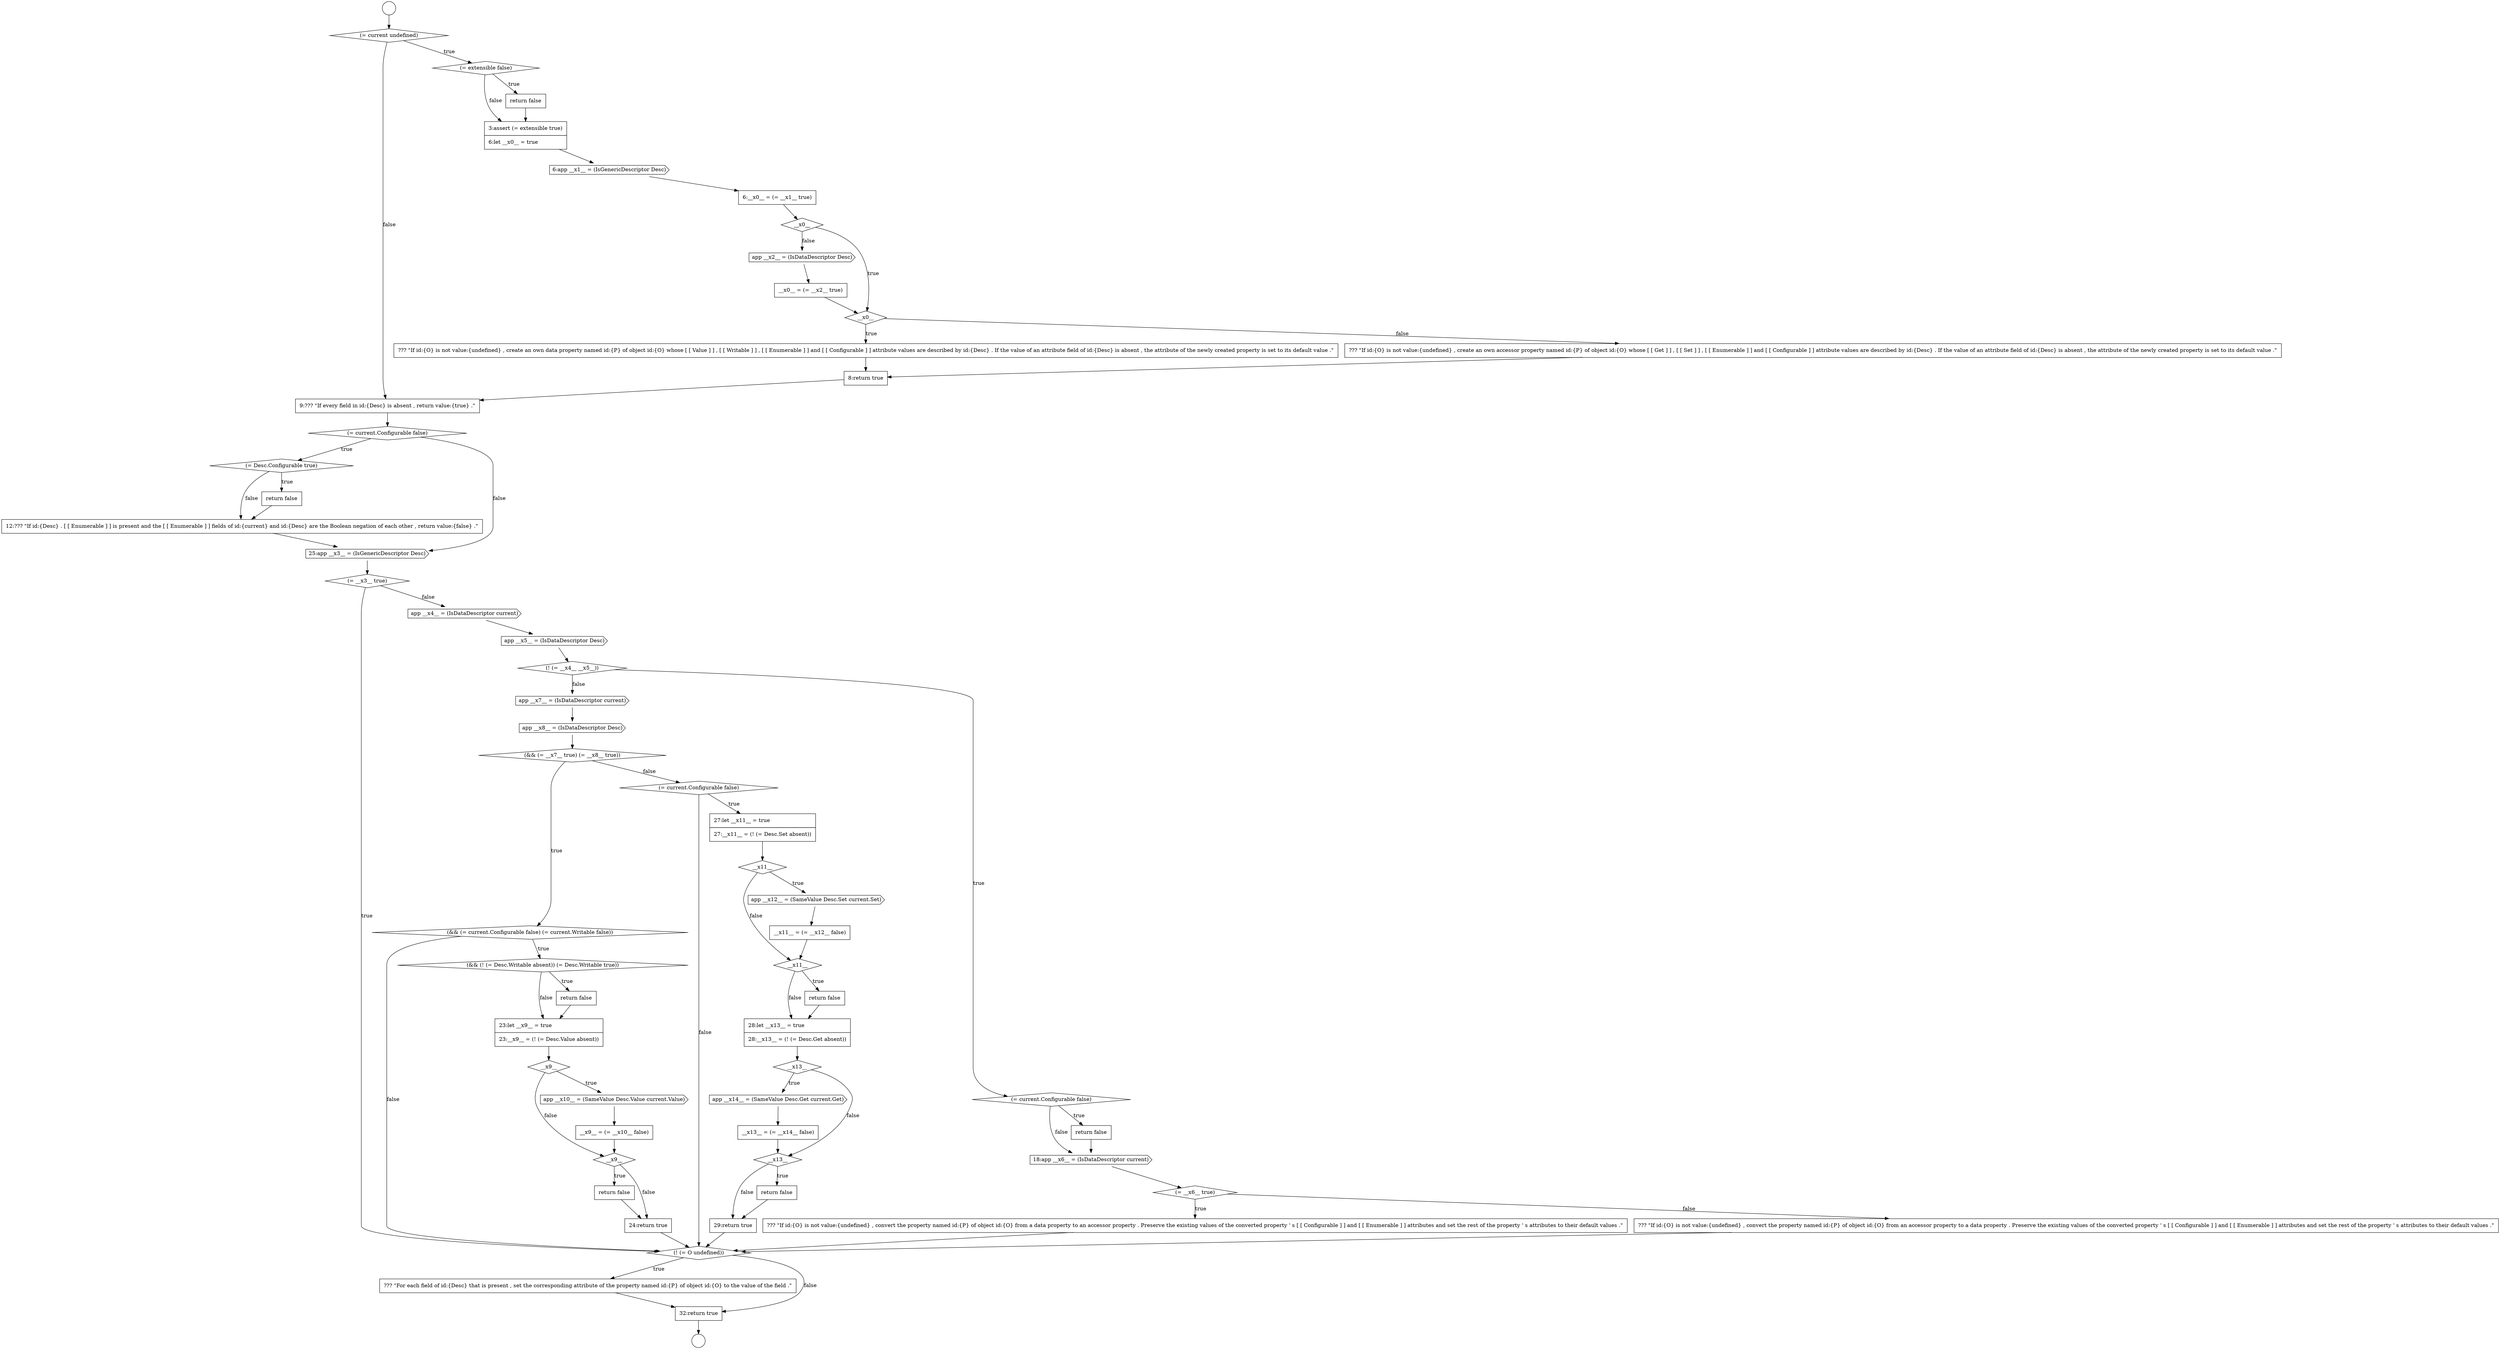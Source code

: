 digraph {
  node1760 [shape=diamond, label=<<font color="black">__x9__</font>> color="black" fillcolor="white" style=filled]
  node1740 [shape=diamond, label=<<font color="black">(= __x3__ true)</font>> color="black" fillcolor="white" style=filled]
  node1752 [shape=diamond, label=<<font color="black">(&amp;&amp; (= __x7__ true) (= __x8__ true))</font>> color="black" fillcolor="white" style=filled]
  node1731 [shape=none, margin=0, label=<<font color="black">
    <table border="0" cellborder="1" cellspacing="0" cellpadding="10">
      <tr><td align="left">??? &quot;If id:{O} is not value:{undefined} , create an own data property named id:{P} of object id:{O} whose [ [ Value ] ] , [ [ Writable ] ] , [ [ Enumerable ] ] and [ [ Configurable ] ] attribute values are described by id:{Desc} . If the value of an attribute field of id:{Desc} is absent , the attribute of the newly created property is set to its default value .&quot;</td></tr>
    </table>
  </font>> color="black" fillcolor="white" style=filled]
  node1758 [shape=cds, label=<<font color="black">app __x10__ = (SameValue Desc.Value current.Value)</font>> color="black" fillcolor="white" style=filled]
  node1734 [shape=none, margin=0, label=<<font color="black">
    <table border="0" cellborder="1" cellspacing="0" cellpadding="10">
      <tr><td align="left">9:??? &quot;If every field in id:{Desc} is absent , return value:{true} .&quot;</td></tr>
    </table>
  </font>> color="black" fillcolor="white" style=filled]
  node1777 [shape=diamond, label=<<font color="black">(! (= O undefined))</font>> color="black" fillcolor="white" style=filled]
  node1742 [shape=cds, label=<<font color="black">app __x5__ = (IsDataDescriptor Desc)</font>> color="black" fillcolor="white" style=filled]
  node1767 [shape=none, margin=0, label=<<font color="black">
    <table border="0" cellborder="1" cellspacing="0" cellpadding="10">
      <tr><td align="left">__x11__ = (= __x12__ false)</td></tr>
    </table>
  </font>> color="black" fillcolor="white" style=filled]
  node1729 [shape=none, margin=0, label=<<font color="black">
    <table border="0" cellborder="1" cellspacing="0" cellpadding="10">
      <tr><td align="left">__x0__ = (= __x2__ true)</td></tr>
    </table>
  </font>> color="black" fillcolor="white" style=filled]
  node1750 [shape=cds, label=<<font color="black">app __x7__ = (IsDataDescriptor current)</font>> color="black" fillcolor="white" style=filled]
  node1728 [shape=cds, label=<<font color="black">app __x2__ = (IsDataDescriptor Desc)</font>> color="black" fillcolor="white" style=filled]
  node1756 [shape=none, margin=0, label=<<font color="black">
    <table border="0" cellborder="1" cellspacing="0" cellpadding="10">
      <tr><td align="left">23:let __x9__ = true</td></tr>
      <tr><td align="left">23:__x9__ = (! (= Desc.Value absent))</td></tr>
    </table>
  </font>> color="black" fillcolor="white" style=filled]
  node1735 [shape=diamond, label=<<font color="black">(= current.Configurable false)</font>> color="black" fillcolor="white" style=filled]
  node1761 [shape=none, margin=0, label=<<font color="black">
    <table border="0" cellborder="1" cellspacing="0" cellpadding="10">
      <tr><td align="left">return false</td></tr>
    </table>
  </font>> color="black" fillcolor="white" style=filled]
  node1746 [shape=cds, label=<<font color="black">18:app __x6__ = (IsDataDescriptor current)</font>> color="black" fillcolor="white" style=filled]
  node1724 [shape=none, margin=0, label=<<font color="black">
    <table border="0" cellborder="1" cellspacing="0" cellpadding="10">
      <tr><td align="left">3:assert (= extensible true)</td></tr>
      <tr><td align="left">6:let __x0__ = true</td></tr>
    </table>
  </font>> color="black" fillcolor="white" style=filled]
  node1741 [shape=cds, label=<<font color="black">app __x4__ = (IsDataDescriptor current)</font>> color="black" fillcolor="white" style=filled]
  node1773 [shape=none, margin=0, label=<<font color="black">
    <table border="0" cellborder="1" cellspacing="0" cellpadding="10">
      <tr><td align="left">__x13__ = (= __x14__ false)</td></tr>
    </table>
  </font>> color="black" fillcolor="white" style=filled]
  node1778 [shape=none, margin=0, label=<<font color="black">
    <table border="0" cellborder="1" cellspacing="0" cellpadding="10">
      <tr><td align="left">??? &quot;For each field of id:{Desc} that is present , set the corresponding attribute of the property named id:{P} of object id:{O} to the value of the field .&quot;</td></tr>
    </table>
  </font>> color="black" fillcolor="white" style=filled]
  node1736 [shape=diamond, label=<<font color="black">(= Desc.Configurable true)</font>> color="black" fillcolor="white" style=filled]
  node1768 [shape=diamond, label=<<font color="black">__x11__</font>> color="black" fillcolor="white" style=filled]
  node1730 [shape=diamond, label=<<font color="black">__x0__</font>> color="black" fillcolor="white" style=filled]
  node1723 [shape=none, margin=0, label=<<font color="black">
    <table border="0" cellborder="1" cellspacing="0" cellpadding="10">
      <tr><td align="left">return false</td></tr>
    </table>
  </font>> color="black" fillcolor="white" style=filled]
  node1751 [shape=cds, label=<<font color="black">app __x8__ = (IsDataDescriptor Desc)</font>> color="black" fillcolor="white" style=filled]
  node1762 [shape=none, margin=0, label=<<font color="black">
    <table border="0" cellborder="1" cellspacing="0" cellpadding="10">
      <tr><td align="left">24:return true</td></tr>
    </table>
  </font>> color="black" fillcolor="white" style=filled]
  node1772 [shape=cds, label=<<font color="black">app __x14__ = (SameValue Desc.Get current.Get)</font>> color="black" fillcolor="white" style=filled]
  node1719 [shape=circle label=" " color="black" fillcolor="white" style=filled]
  node1755 [shape=none, margin=0, label=<<font color="black">
    <table border="0" cellborder="1" cellspacing="0" cellpadding="10">
      <tr><td align="left">return false</td></tr>
    </table>
  </font>> color="black" fillcolor="white" style=filled]
  node1739 [shape=cds, label=<<font color="black">25:app __x3__ = (IsGenericDescriptor Desc)</font>> color="black" fillcolor="white" style=filled]
  node1744 [shape=diamond, label=<<font color="black">(= current.Configurable false)</font>> color="black" fillcolor="white" style=filled]
  node1776 [shape=none, margin=0, label=<<font color="black">
    <table border="0" cellborder="1" cellspacing="0" cellpadding="10">
      <tr><td align="left">29:return true</td></tr>
    </table>
  </font>> color="black" fillcolor="white" style=filled]
  node1720 [shape=circle label=" " color="black" fillcolor="white" style=filled]
  node1759 [shape=none, margin=0, label=<<font color="black">
    <table border="0" cellborder="1" cellspacing="0" cellpadding="10">
      <tr><td align="left">__x9__ = (= __x10__ false)</td></tr>
    </table>
  </font>> color="black" fillcolor="white" style=filled]
  node1779 [shape=none, margin=0, label=<<font color="black">
    <table border="0" cellborder="1" cellspacing="0" cellpadding="10">
      <tr><td align="left">32:return true</td></tr>
    </table>
  </font>> color="black" fillcolor="white" style=filled]
  node1732 [shape=none, margin=0, label=<<font color="black">
    <table border="0" cellborder="1" cellspacing="0" cellpadding="10">
      <tr><td align="left">??? &quot;If id:{O} is not value:{undefined} , create an own accessor property named id:{P} of object id:{O} whose [ [ Get ] ] , [ [ Set ] ] , [ [ Enumerable ] ] and [ [ Configurable ] ] attribute values are described by id:{Desc} . If the value of an attribute field of id:{Desc} is absent , the attribute of the newly created property is set to its default value .&quot;</td></tr>
    </table>
  </font>> color="black" fillcolor="white" style=filled]
  node1727 [shape=diamond, label=<<font color="black">__x0__</font>> color="black" fillcolor="white" style=filled]
  node1764 [shape=none, margin=0, label=<<font color="black">
    <table border="0" cellborder="1" cellspacing="0" cellpadding="10">
      <tr><td align="left">27:let __x11__ = true</td></tr>
      <tr><td align="left">27:__x11__ = (! (= Desc.Set absent))</td></tr>
    </table>
  </font>> color="black" fillcolor="white" style=filled]
  node1754 [shape=diamond, label=<<font color="black">(&amp;&amp; (! (= Desc.Writable absent)) (= Desc.Writable true))</font>> color="black" fillcolor="white" style=filled]
  node1747 [shape=diamond, label=<<font color="black">(= __x6__ true)</font>> color="black" fillcolor="white" style=filled]
  node1733 [shape=none, margin=0, label=<<font color="black">
    <table border="0" cellborder="1" cellspacing="0" cellpadding="10">
      <tr><td align="left">8:return true</td></tr>
    </table>
  </font>> color="black" fillcolor="white" style=filled]
  node1765 [shape=diamond, label=<<font color="black">__x11__</font>> color="black" fillcolor="white" style=filled]
  node1722 [shape=diamond, label=<<font color="black">(= extensible false)</font>> color="black" fillcolor="white" style=filled]
  node1771 [shape=diamond, label=<<font color="black">__x13__</font>> color="black" fillcolor="white" style=filled]
  node1775 [shape=none, margin=0, label=<<font color="black">
    <table border="0" cellborder="1" cellspacing="0" cellpadding="10">
      <tr><td align="left">return false</td></tr>
    </table>
  </font>> color="black" fillcolor="white" style=filled]
  node1726 [shape=none, margin=0, label=<<font color="black">
    <table border="0" cellborder="1" cellspacing="0" cellpadding="10">
      <tr><td align="left">6:__x0__ = (= __x1__ true)</td></tr>
    </table>
  </font>> color="black" fillcolor="white" style=filled]
  node1748 [shape=none, margin=0, label=<<font color="black">
    <table border="0" cellborder="1" cellspacing="0" cellpadding="10">
      <tr><td align="left">??? &quot;If id:{O} is not value:{undefined} , convert the property named id:{P} of object id:{O} from a data property to an accessor property . Preserve the existing values of the converted property ' s [ [ Configurable ] ] and [ [ Enumerable ] ] attributes and set the rest of the property ' s attributes to their default values .&quot;</td></tr>
    </table>
  </font>> color="black" fillcolor="white" style=filled]
  node1770 [shape=none, margin=0, label=<<font color="black">
    <table border="0" cellborder="1" cellspacing="0" cellpadding="10">
      <tr><td align="left">28:let __x13__ = true</td></tr>
      <tr><td align="left">28:__x13__ = (! (= Desc.Get absent))</td></tr>
    </table>
  </font>> color="black" fillcolor="white" style=filled]
  node1743 [shape=diamond, label=<<font color="black">(! (= __x4__ __x5__))</font>> color="black" fillcolor="white" style=filled]
  node1753 [shape=diamond, label=<<font color="black">(&amp;&amp; (= current.Configurable false) (= current.Writable false))</font>> color="black" fillcolor="white" style=filled]
  node1763 [shape=diamond, label=<<font color="black">(= current.Configurable false)</font>> color="black" fillcolor="white" style=filled]
  node1738 [shape=none, margin=0, label=<<font color="black">
    <table border="0" cellborder="1" cellspacing="0" cellpadding="10">
      <tr><td align="left">12:??? &quot;If id:{Desc} . [ [ Enumerable ] ] is present and the [ [ Enumerable ] ] fields of id:{current} and id:{Desc} are the Boolean negation of each other , return value:{false} .&quot;</td></tr>
    </table>
  </font>> color="black" fillcolor="white" style=filled]
  node1766 [shape=cds, label=<<font color="black">app __x12__ = (SameValue Desc.Set current.Set)</font>> color="black" fillcolor="white" style=filled]
  node1749 [shape=none, margin=0, label=<<font color="black">
    <table border="0" cellborder="1" cellspacing="0" cellpadding="10">
      <tr><td align="left">??? &quot;If id:{O} is not value:{undefined} , convert the property named id:{P} of object id:{O} from an accessor property to a data property . Preserve the existing values of the converted property ' s [ [ Configurable ] ] and [ [ Enumerable ] ] attributes and set the rest of the property ' s attributes to their default values .&quot;</td></tr>
    </table>
  </font>> color="black" fillcolor="white" style=filled]
  node1721 [shape=diamond, label=<<font color="black">(= current undefined)</font>> color="black" fillcolor="white" style=filled]
  node1745 [shape=none, margin=0, label=<<font color="black">
    <table border="0" cellborder="1" cellspacing="0" cellpadding="10">
      <tr><td align="left">return false</td></tr>
    </table>
  </font>> color="black" fillcolor="white" style=filled]
  node1774 [shape=diamond, label=<<font color="black">__x13__</font>> color="black" fillcolor="white" style=filled]
  node1725 [shape=cds, label=<<font color="black">6:app __x1__ = (IsGenericDescriptor Desc)</font>> color="black" fillcolor="white" style=filled]
  node1757 [shape=diamond, label=<<font color="black">__x9__</font>> color="black" fillcolor="white" style=filled]
  node1737 [shape=none, margin=0, label=<<font color="black">
    <table border="0" cellborder="1" cellspacing="0" cellpadding="10">
      <tr><td align="left">return false</td></tr>
    </table>
  </font>> color="black" fillcolor="white" style=filled]
  node1769 [shape=none, margin=0, label=<<font color="black">
    <table border="0" cellborder="1" cellspacing="0" cellpadding="10">
      <tr><td align="left">return false</td></tr>
    </table>
  </font>> color="black" fillcolor="white" style=filled]
  node1756 -> node1757 [ color="black"]
  node1738 -> node1739 [ color="black"]
  node1778 -> node1779 [ color="black"]
  node1772 -> node1773 [ color="black"]
  node1734 -> node1735 [ color="black"]
  node1775 -> node1776 [ color="black"]
  node1750 -> node1751 [ color="black"]
  node1737 -> node1738 [ color="black"]
  node1763 -> node1764 [label=<<font color="black">true</font>> color="black"]
  node1763 -> node1777 [label=<<font color="black">false</font>> color="black"]
  node1777 -> node1778 [label=<<font color="black">true</font>> color="black"]
  node1777 -> node1779 [label=<<font color="black">false</font>> color="black"]
  node1762 -> node1777 [ color="black"]
  node1724 -> node1725 [ color="black"]
  node1730 -> node1731 [label=<<font color="black">true</font>> color="black"]
  node1730 -> node1732 [label=<<font color="black">false</font>> color="black"]
  node1755 -> node1756 [ color="black"]
  node1760 -> node1761 [label=<<font color="black">true</font>> color="black"]
  node1760 -> node1762 [label=<<font color="black">false</font>> color="black"]
  node1757 -> node1758 [label=<<font color="black">true</font>> color="black"]
  node1757 -> node1760 [label=<<font color="black">false</font>> color="black"]
  node1726 -> node1727 [ color="black"]
  node1766 -> node1767 [ color="black"]
  node1753 -> node1754 [label=<<font color="black">true</font>> color="black"]
  node1753 -> node1777 [label=<<font color="black">false</font>> color="black"]
  node1741 -> node1742 [ color="black"]
  node1752 -> node1753 [label=<<font color="black">true</font>> color="black"]
  node1752 -> node1763 [label=<<font color="black">false</font>> color="black"]
  node1765 -> node1766 [label=<<font color="black">true</font>> color="black"]
  node1765 -> node1768 [label=<<font color="black">false</font>> color="black"]
  node1779 -> node1720 [ color="black"]
  node1719 -> node1721 [ color="black"]
  node1769 -> node1770 [ color="black"]
  node1745 -> node1746 [ color="black"]
  node1754 -> node1755 [label=<<font color="black">true</font>> color="black"]
  node1754 -> node1756 [label=<<font color="black">false</font>> color="black"]
  node1743 -> node1744 [label=<<font color="black">true</font>> color="black"]
  node1743 -> node1750 [label=<<font color="black">false</font>> color="black"]
  node1773 -> node1774 [ color="black"]
  node1725 -> node1726 [ color="black"]
  node1748 -> node1777 [ color="black"]
  node1776 -> node1777 [ color="black"]
  node1722 -> node1723 [label=<<font color="black">true</font>> color="black"]
  node1722 -> node1724 [label=<<font color="black">false</font>> color="black"]
  node1727 -> node1730 [label=<<font color="black">true</font>> color="black"]
  node1727 -> node1728 [label=<<font color="black">false</font>> color="black"]
  node1739 -> node1740 [ color="black"]
  node1729 -> node1730 [ color="black"]
  node1761 -> node1762 [ color="black"]
  node1746 -> node1747 [ color="black"]
  node1736 -> node1737 [label=<<font color="black">true</font>> color="black"]
  node1736 -> node1738 [label=<<font color="black">false</font>> color="black"]
  node1764 -> node1765 [ color="black"]
  node1728 -> node1729 [ color="black"]
  node1733 -> node1734 [ color="black"]
  node1749 -> node1777 [ color="black"]
  node1751 -> node1752 [ color="black"]
  node1767 -> node1768 [ color="black"]
  node1747 -> node1748 [label=<<font color="black">true</font>> color="black"]
  node1747 -> node1749 [label=<<font color="black">false</font>> color="black"]
  node1731 -> node1733 [ color="black"]
  node1732 -> node1733 [ color="black"]
  node1759 -> node1760 [ color="black"]
  node1744 -> node1745 [label=<<font color="black">true</font>> color="black"]
  node1744 -> node1746 [label=<<font color="black">false</font>> color="black"]
  node1723 -> node1724 [ color="black"]
  node1740 -> node1777 [label=<<font color="black">true</font>> color="black"]
  node1740 -> node1741 [label=<<font color="black">false</font>> color="black"]
  node1771 -> node1772 [label=<<font color="black">true</font>> color="black"]
  node1771 -> node1774 [label=<<font color="black">false</font>> color="black"]
  node1742 -> node1743 [ color="black"]
  node1758 -> node1759 [ color="black"]
  node1774 -> node1775 [label=<<font color="black">true</font>> color="black"]
  node1774 -> node1776 [label=<<font color="black">false</font>> color="black"]
  node1768 -> node1769 [label=<<font color="black">true</font>> color="black"]
  node1768 -> node1770 [label=<<font color="black">false</font>> color="black"]
  node1770 -> node1771 [ color="black"]
  node1735 -> node1736 [label=<<font color="black">true</font>> color="black"]
  node1735 -> node1739 [label=<<font color="black">false</font>> color="black"]
  node1721 -> node1722 [label=<<font color="black">true</font>> color="black"]
  node1721 -> node1734 [label=<<font color="black">false</font>> color="black"]
}
